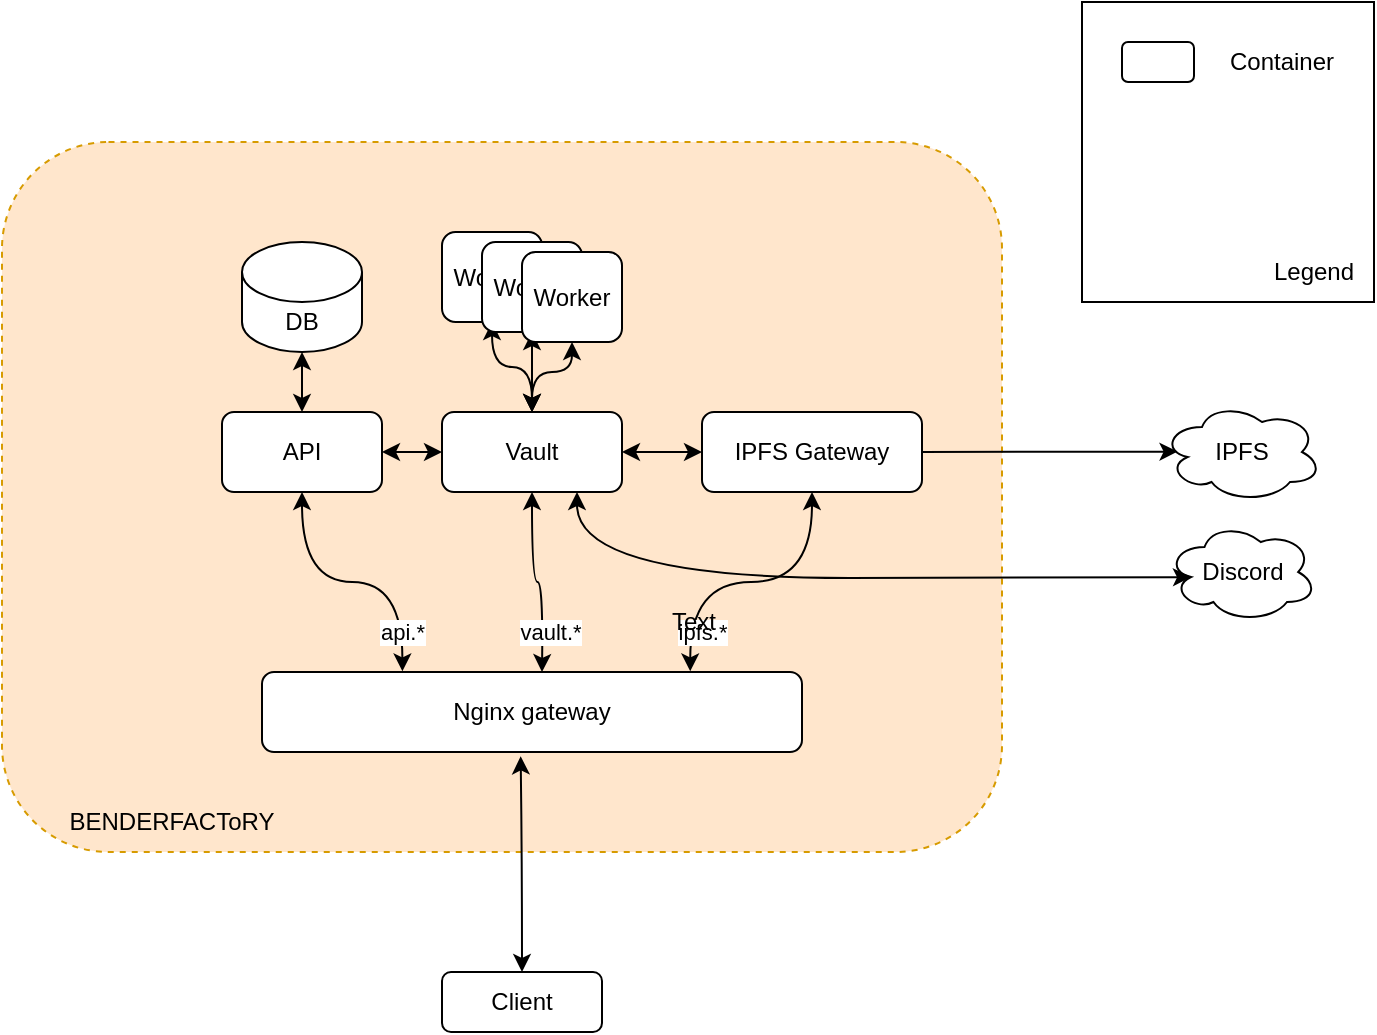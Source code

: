 <mxfile version="14.8.6" type="github">
  <diagram id="WMnNy4mz3rsH8M8P-ZVm" name="Page-1">
    <mxGraphModel dx="1185" dy="683" grid="1" gridSize="10" guides="1" tooltips="1" connect="1" arrows="1" fold="1" page="1" pageScale="1" pageWidth="827" pageHeight="1169" math="0" shadow="0">
      <root>
        <mxCell id="0" />
        <mxCell id="1" parent="0" />
        <mxCell id="dc_me7ilWb_bvoXGBULs-14" value="" style="group" vertex="1" connectable="0" parent="1">
          <mxGeometry x="84" y="90" width="660" height="445" as="geometry" />
        </mxCell>
        <mxCell id="uwfA_egdw0QiuH8Rc5q3-1" value="" style="rounded=1;whiteSpace=wrap;html=1;fillColor=#ffe6cc;dashed=1;strokeColor=#d79b00;" vertex="1" parent="dc_me7ilWb_bvoXGBULs-14">
          <mxGeometry width="500" height="355" as="geometry" />
        </mxCell>
        <mxCell id="t2By7bpQIkrPDZWn7h1t-2" value="Nginx gateway" style="rounded=1;whiteSpace=wrap;html=1;" parent="dc_me7ilWb_bvoXGBULs-14" vertex="1">
          <mxGeometry x="130" y="265" width="270" height="40" as="geometry" />
        </mxCell>
        <mxCell id="t2By7bpQIkrPDZWn7h1t-17" style="edgeStyle=orthogonalEdgeStyle;curved=1;rounded=0;orthogonalLoop=1;jettySize=auto;html=1;exitX=0.5;exitY=0;exitDx=0;exitDy=0;entryX=0.479;entryY=1.054;entryDx=0;entryDy=0;entryPerimeter=0;strokeColor=#000000;startArrow=classic;startFill=1;" parent="dc_me7ilWb_bvoXGBULs-14" source="t2By7bpQIkrPDZWn7h1t-3" target="t2By7bpQIkrPDZWn7h1t-2" edge="1">
          <mxGeometry relative="1" as="geometry" />
        </mxCell>
        <mxCell id="t2By7bpQIkrPDZWn7h1t-3" value="&lt;div&gt;Client&lt;/div&gt;" style="rounded=1;whiteSpace=wrap;html=1;" parent="dc_me7ilWb_bvoXGBULs-14" vertex="1">
          <mxGeometry x="220" y="415" width="80" height="30" as="geometry" />
        </mxCell>
        <mxCell id="t2By7bpQIkrPDZWn7h1t-14" style="edgeStyle=orthogonalEdgeStyle;curved=1;rounded=0;orthogonalLoop=1;jettySize=auto;html=1;exitX=0.5;exitY=1;exitDx=0;exitDy=0;entryX=0.26;entryY=-0.008;entryDx=0;entryDy=0;entryPerimeter=0;strokeColor=#000000;startArrow=classic;startFill=1;" parent="dc_me7ilWb_bvoXGBULs-14" source="t2By7bpQIkrPDZWn7h1t-6" target="t2By7bpQIkrPDZWn7h1t-2" edge="1">
          <mxGeometry relative="1" as="geometry" />
        </mxCell>
        <mxCell id="t2By7bpQIkrPDZWn7h1t-18" value="&lt;div&gt;api.*&lt;/div&gt;" style="edgeLabel;html=1;align=center;verticalAlign=middle;resizable=0;points=[];" parent="t2By7bpQIkrPDZWn7h1t-14" vertex="1" connectable="0">
          <mxGeometry x="0.144" y="-4" relative="1" as="geometry">
            <mxPoint x="15" y="21" as="offset" />
          </mxGeometry>
        </mxCell>
        <mxCell id="t2By7bpQIkrPDZWn7h1t-6" value="API" style="rounded=1;whiteSpace=wrap;html=1;" parent="dc_me7ilWb_bvoXGBULs-14" vertex="1">
          <mxGeometry x="110" y="135" width="80" height="40" as="geometry" />
        </mxCell>
        <mxCell id="t2By7bpQIkrPDZWn7h1t-15" style="edgeStyle=orthogonalEdgeStyle;curved=1;rounded=0;orthogonalLoop=1;jettySize=auto;html=1;exitX=0.5;exitY=1;exitDx=0;exitDy=0;strokeColor=#000000;startArrow=classic;startFill=1;" parent="dc_me7ilWb_bvoXGBULs-14" source="t2By7bpQIkrPDZWn7h1t-7" edge="1">
          <mxGeometry relative="1" as="geometry">
            <mxPoint x="270" y="265" as="targetPoint" />
          </mxGeometry>
        </mxCell>
        <mxCell id="t2By7bpQIkrPDZWn7h1t-19" value="&lt;div&gt;vault.*&lt;/div&gt;" style="edgeLabel;html=1;align=center;verticalAlign=middle;resizable=0;points=[];" parent="t2By7bpQIkrPDZWn7h1t-15" vertex="1" connectable="0">
          <mxGeometry x="0.375" y="3" relative="1" as="geometry">
            <mxPoint y="10" as="offset" />
          </mxGeometry>
        </mxCell>
        <mxCell id="t2By7bpQIkrPDZWn7h1t-7" value="Vault" style="rounded=1;whiteSpace=wrap;html=1;" parent="dc_me7ilWb_bvoXGBULs-14" vertex="1">
          <mxGeometry x="220" y="135" width="90" height="40" as="geometry" />
        </mxCell>
        <mxCell id="t2By7bpQIkrPDZWn7h1t-28" style="edgeStyle=orthogonalEdgeStyle;curved=1;rounded=0;orthogonalLoop=1;jettySize=auto;html=1;exitX=1;exitY=0.5;exitDx=0;exitDy=0;entryX=0;entryY=0.5;entryDx=0;entryDy=0;startArrow=classic;startFill=1;strokeColor=#000000;" parent="dc_me7ilWb_bvoXGBULs-14" source="t2By7bpQIkrPDZWn7h1t-6" target="t2By7bpQIkrPDZWn7h1t-7" edge="1">
          <mxGeometry relative="1" as="geometry" />
        </mxCell>
        <mxCell id="t2By7bpQIkrPDZWn7h1t-16" style="edgeStyle=orthogonalEdgeStyle;curved=1;rounded=0;orthogonalLoop=1;jettySize=auto;html=1;exitX=0.5;exitY=1;exitDx=0;exitDy=0;entryX=0.793;entryY=-0.008;entryDx=0;entryDy=0;entryPerimeter=0;strokeColor=#000000;startArrow=classic;startFill=1;" parent="dc_me7ilWb_bvoXGBULs-14" source="t2By7bpQIkrPDZWn7h1t-8" target="t2By7bpQIkrPDZWn7h1t-2" edge="1">
          <mxGeometry relative="1" as="geometry" />
        </mxCell>
        <mxCell id="t2By7bpQIkrPDZWn7h1t-20" value="ipfs.*" style="edgeLabel;html=1;align=center;verticalAlign=middle;resizable=0;points=[];" parent="t2By7bpQIkrPDZWn7h1t-16" vertex="1" connectable="0">
          <mxGeometry x="0.695" y="8" relative="1" as="geometry">
            <mxPoint x="-2" y="3" as="offset" />
          </mxGeometry>
        </mxCell>
        <mxCell id="t2By7bpQIkrPDZWn7h1t-8" value="IPFS Gateway" style="rounded=1;whiteSpace=wrap;html=1;" parent="dc_me7ilWb_bvoXGBULs-14" vertex="1">
          <mxGeometry x="350" y="135" width="110" height="40" as="geometry" />
        </mxCell>
        <mxCell id="t2By7bpQIkrPDZWn7h1t-26" style="edgeStyle=orthogonalEdgeStyle;curved=1;rounded=0;orthogonalLoop=1;jettySize=auto;html=1;exitX=1;exitY=0.5;exitDx=0;exitDy=0;entryX=0;entryY=0.5;entryDx=0;entryDy=0;strokeColor=#000000;startArrow=classic;startFill=1;" parent="dc_me7ilWb_bvoXGBULs-14" source="t2By7bpQIkrPDZWn7h1t-7" target="t2By7bpQIkrPDZWn7h1t-8" edge="1">
          <mxGeometry relative="1" as="geometry" />
        </mxCell>
        <mxCell id="t2By7bpQIkrPDZWn7h1t-22" value="IPFS" style="ellipse;shape=cloud;whiteSpace=wrap;html=1;" parent="dc_me7ilWb_bvoXGBULs-14" vertex="1">
          <mxGeometry x="580" y="130" width="80" height="50" as="geometry" />
        </mxCell>
        <mxCell id="t2By7bpQIkrPDZWn7h1t-23" style="edgeStyle=orthogonalEdgeStyle;curved=1;rounded=0;orthogonalLoop=1;jettySize=auto;html=1;exitX=1;exitY=0.5;exitDx=0;exitDy=0;entryX=0.097;entryY=0.496;entryDx=0;entryDy=0;entryPerimeter=0;strokeColor=#000000;" parent="dc_me7ilWb_bvoXGBULs-14" source="t2By7bpQIkrPDZWn7h1t-8" target="t2By7bpQIkrPDZWn7h1t-22" edge="1">
          <mxGeometry relative="1" as="geometry" />
        </mxCell>
        <mxCell id="uwfA_egdw0QiuH8Rc5q3-2" value="BENDERFACToRY" style="text;html=1;strokeColor=none;fillColor=none;align=center;verticalAlign=middle;whiteSpace=wrap;rounded=0;dashed=1;" vertex="1" parent="dc_me7ilWb_bvoXGBULs-14">
          <mxGeometry x="20" y="330" width="130" height="20" as="geometry" />
        </mxCell>
        <mxCell id="dc_me7ilWb_bvoXGBULs-2" style="edgeStyle=orthogonalEdgeStyle;curved=1;rounded=0;orthogonalLoop=1;jettySize=auto;html=1;exitX=0.5;exitY=1;exitDx=0;exitDy=0;exitPerimeter=0;entryX=0.5;entryY=0;entryDx=0;entryDy=0;startArrow=classic;startFill=1;strokeColor=#000000;" edge="1" parent="dc_me7ilWb_bvoXGBULs-14" source="dc_me7ilWb_bvoXGBULs-1" target="t2By7bpQIkrPDZWn7h1t-6">
          <mxGeometry relative="1" as="geometry" />
        </mxCell>
        <mxCell id="dc_me7ilWb_bvoXGBULs-1" value="DB" style="shape=cylinder3;whiteSpace=wrap;html=1;boundedLbl=1;backgroundOutline=1;size=15;" vertex="1" parent="dc_me7ilWb_bvoXGBULs-14">
          <mxGeometry x="120" y="50" width="60" height="55" as="geometry" />
        </mxCell>
        <mxCell id="dc_me7ilWb_bvoXGBULs-5" value="Discord" style="ellipse;shape=cloud;whiteSpace=wrap;html=1;fillColor=none;" vertex="1" parent="dc_me7ilWb_bvoXGBULs-14">
          <mxGeometry x="582.5" y="190" width="75" height="50" as="geometry" />
        </mxCell>
        <mxCell id="dc_me7ilWb_bvoXGBULs-7" style="edgeStyle=orthogonalEdgeStyle;curved=1;rounded=0;orthogonalLoop=1;jettySize=auto;html=1;exitX=0.75;exitY=1;exitDx=0;exitDy=0;entryX=0.16;entryY=0.55;entryDx=0;entryDy=0;entryPerimeter=0;startArrow=classic;startFill=1;strokeColor=#000000;" edge="1" parent="dc_me7ilWb_bvoXGBULs-14" source="t2By7bpQIkrPDZWn7h1t-7" target="dc_me7ilWb_bvoXGBULs-5">
          <mxGeometry relative="1" as="geometry">
            <Array as="points">
              <mxPoint x="287" y="218" />
              <mxPoint x="560" y="218" />
            </Array>
          </mxGeometry>
        </mxCell>
        <mxCell id="dc_me7ilWb_bvoXGBULs-8" value="Worker" style="rounded=1;whiteSpace=wrap;html=1;" vertex="1" parent="dc_me7ilWb_bvoXGBULs-14">
          <mxGeometry x="220" y="45" width="50" height="45" as="geometry" />
        </mxCell>
        <mxCell id="dc_me7ilWb_bvoXGBULs-13" style="edgeStyle=orthogonalEdgeStyle;curved=1;rounded=0;orthogonalLoop=1;jettySize=auto;html=1;exitX=0.5;exitY=0;exitDx=0;exitDy=0;entryX=0.5;entryY=1;entryDx=0;entryDy=0;startArrow=classic;startFill=1;strokeColor=#000000;" edge="1" parent="dc_me7ilWb_bvoXGBULs-14" source="t2By7bpQIkrPDZWn7h1t-7" target="dc_me7ilWb_bvoXGBULs-8">
          <mxGeometry relative="1" as="geometry" />
        </mxCell>
        <mxCell id="dc_me7ilWb_bvoXGBULs-9" value="Worker" style="rounded=1;whiteSpace=wrap;html=1;" vertex="1" parent="dc_me7ilWb_bvoXGBULs-14">
          <mxGeometry x="240" y="50" width="50" height="45" as="geometry" />
        </mxCell>
        <mxCell id="dc_me7ilWb_bvoXGBULs-12" style="edgeStyle=orthogonalEdgeStyle;curved=1;rounded=0;orthogonalLoop=1;jettySize=auto;html=1;exitX=0.5;exitY=0;exitDx=0;exitDy=0;entryX=0.5;entryY=1;entryDx=0;entryDy=0;startArrow=classic;startFill=1;strokeColor=#000000;" edge="1" parent="dc_me7ilWb_bvoXGBULs-14" source="t2By7bpQIkrPDZWn7h1t-7" target="dc_me7ilWb_bvoXGBULs-9">
          <mxGeometry relative="1" as="geometry" />
        </mxCell>
        <mxCell id="dc_me7ilWb_bvoXGBULs-10" value="Worker" style="rounded=1;whiteSpace=wrap;html=1;" vertex="1" parent="dc_me7ilWb_bvoXGBULs-14">
          <mxGeometry x="260" y="55" width="50" height="45" as="geometry" />
        </mxCell>
        <mxCell id="dc_me7ilWb_bvoXGBULs-11" style="edgeStyle=orthogonalEdgeStyle;curved=1;rounded=0;orthogonalLoop=1;jettySize=auto;html=1;exitX=0.5;exitY=0;exitDx=0;exitDy=0;entryX=0.5;entryY=1;entryDx=0;entryDy=0;startArrow=classic;startFill=1;strokeColor=#000000;" edge="1" parent="dc_me7ilWb_bvoXGBULs-14" source="t2By7bpQIkrPDZWn7h1t-7" target="dc_me7ilWb_bvoXGBULs-10">
          <mxGeometry relative="1" as="geometry" />
        </mxCell>
        <mxCell id="dc_me7ilWb_bvoXGBULs-16" value="" style="rounded=0;whiteSpace=wrap;html=1;" vertex="1" parent="1">
          <mxGeometry x="624" y="20" width="146" height="150" as="geometry" />
        </mxCell>
        <mxCell id="dc_me7ilWb_bvoXGBULs-17" value="" style="rounded=1;whiteSpace=wrap;html=1;fillColor=none;" vertex="1" parent="1">
          <mxGeometry x="644" y="40" width="36" height="20" as="geometry" />
        </mxCell>
        <mxCell id="dc_me7ilWb_bvoXGBULs-18" value="Text" style="text;html=1;strokeColor=none;fillColor=none;align=center;verticalAlign=middle;whiteSpace=wrap;rounded=0;" vertex="1" parent="1">
          <mxGeometry x="410" y="320" width="40" height="20" as="geometry" />
        </mxCell>
        <mxCell id="dc_me7ilWb_bvoXGBULs-19" value="Legend" style="text;html=1;strokeColor=none;fillColor=none;align=center;verticalAlign=middle;whiteSpace=wrap;rounded=0;" vertex="1" parent="1">
          <mxGeometry x="720" y="145" width="40" height="20" as="geometry" />
        </mxCell>
        <mxCell id="dc_me7ilWb_bvoXGBULs-20" value="&lt;div&gt;Container&lt;/div&gt;" style="text;html=1;strokeColor=none;fillColor=none;align=center;verticalAlign=middle;whiteSpace=wrap;rounded=0;" vertex="1" parent="1">
          <mxGeometry x="704" y="40" width="40" height="20" as="geometry" />
        </mxCell>
      </root>
    </mxGraphModel>
  </diagram>
</mxfile>
